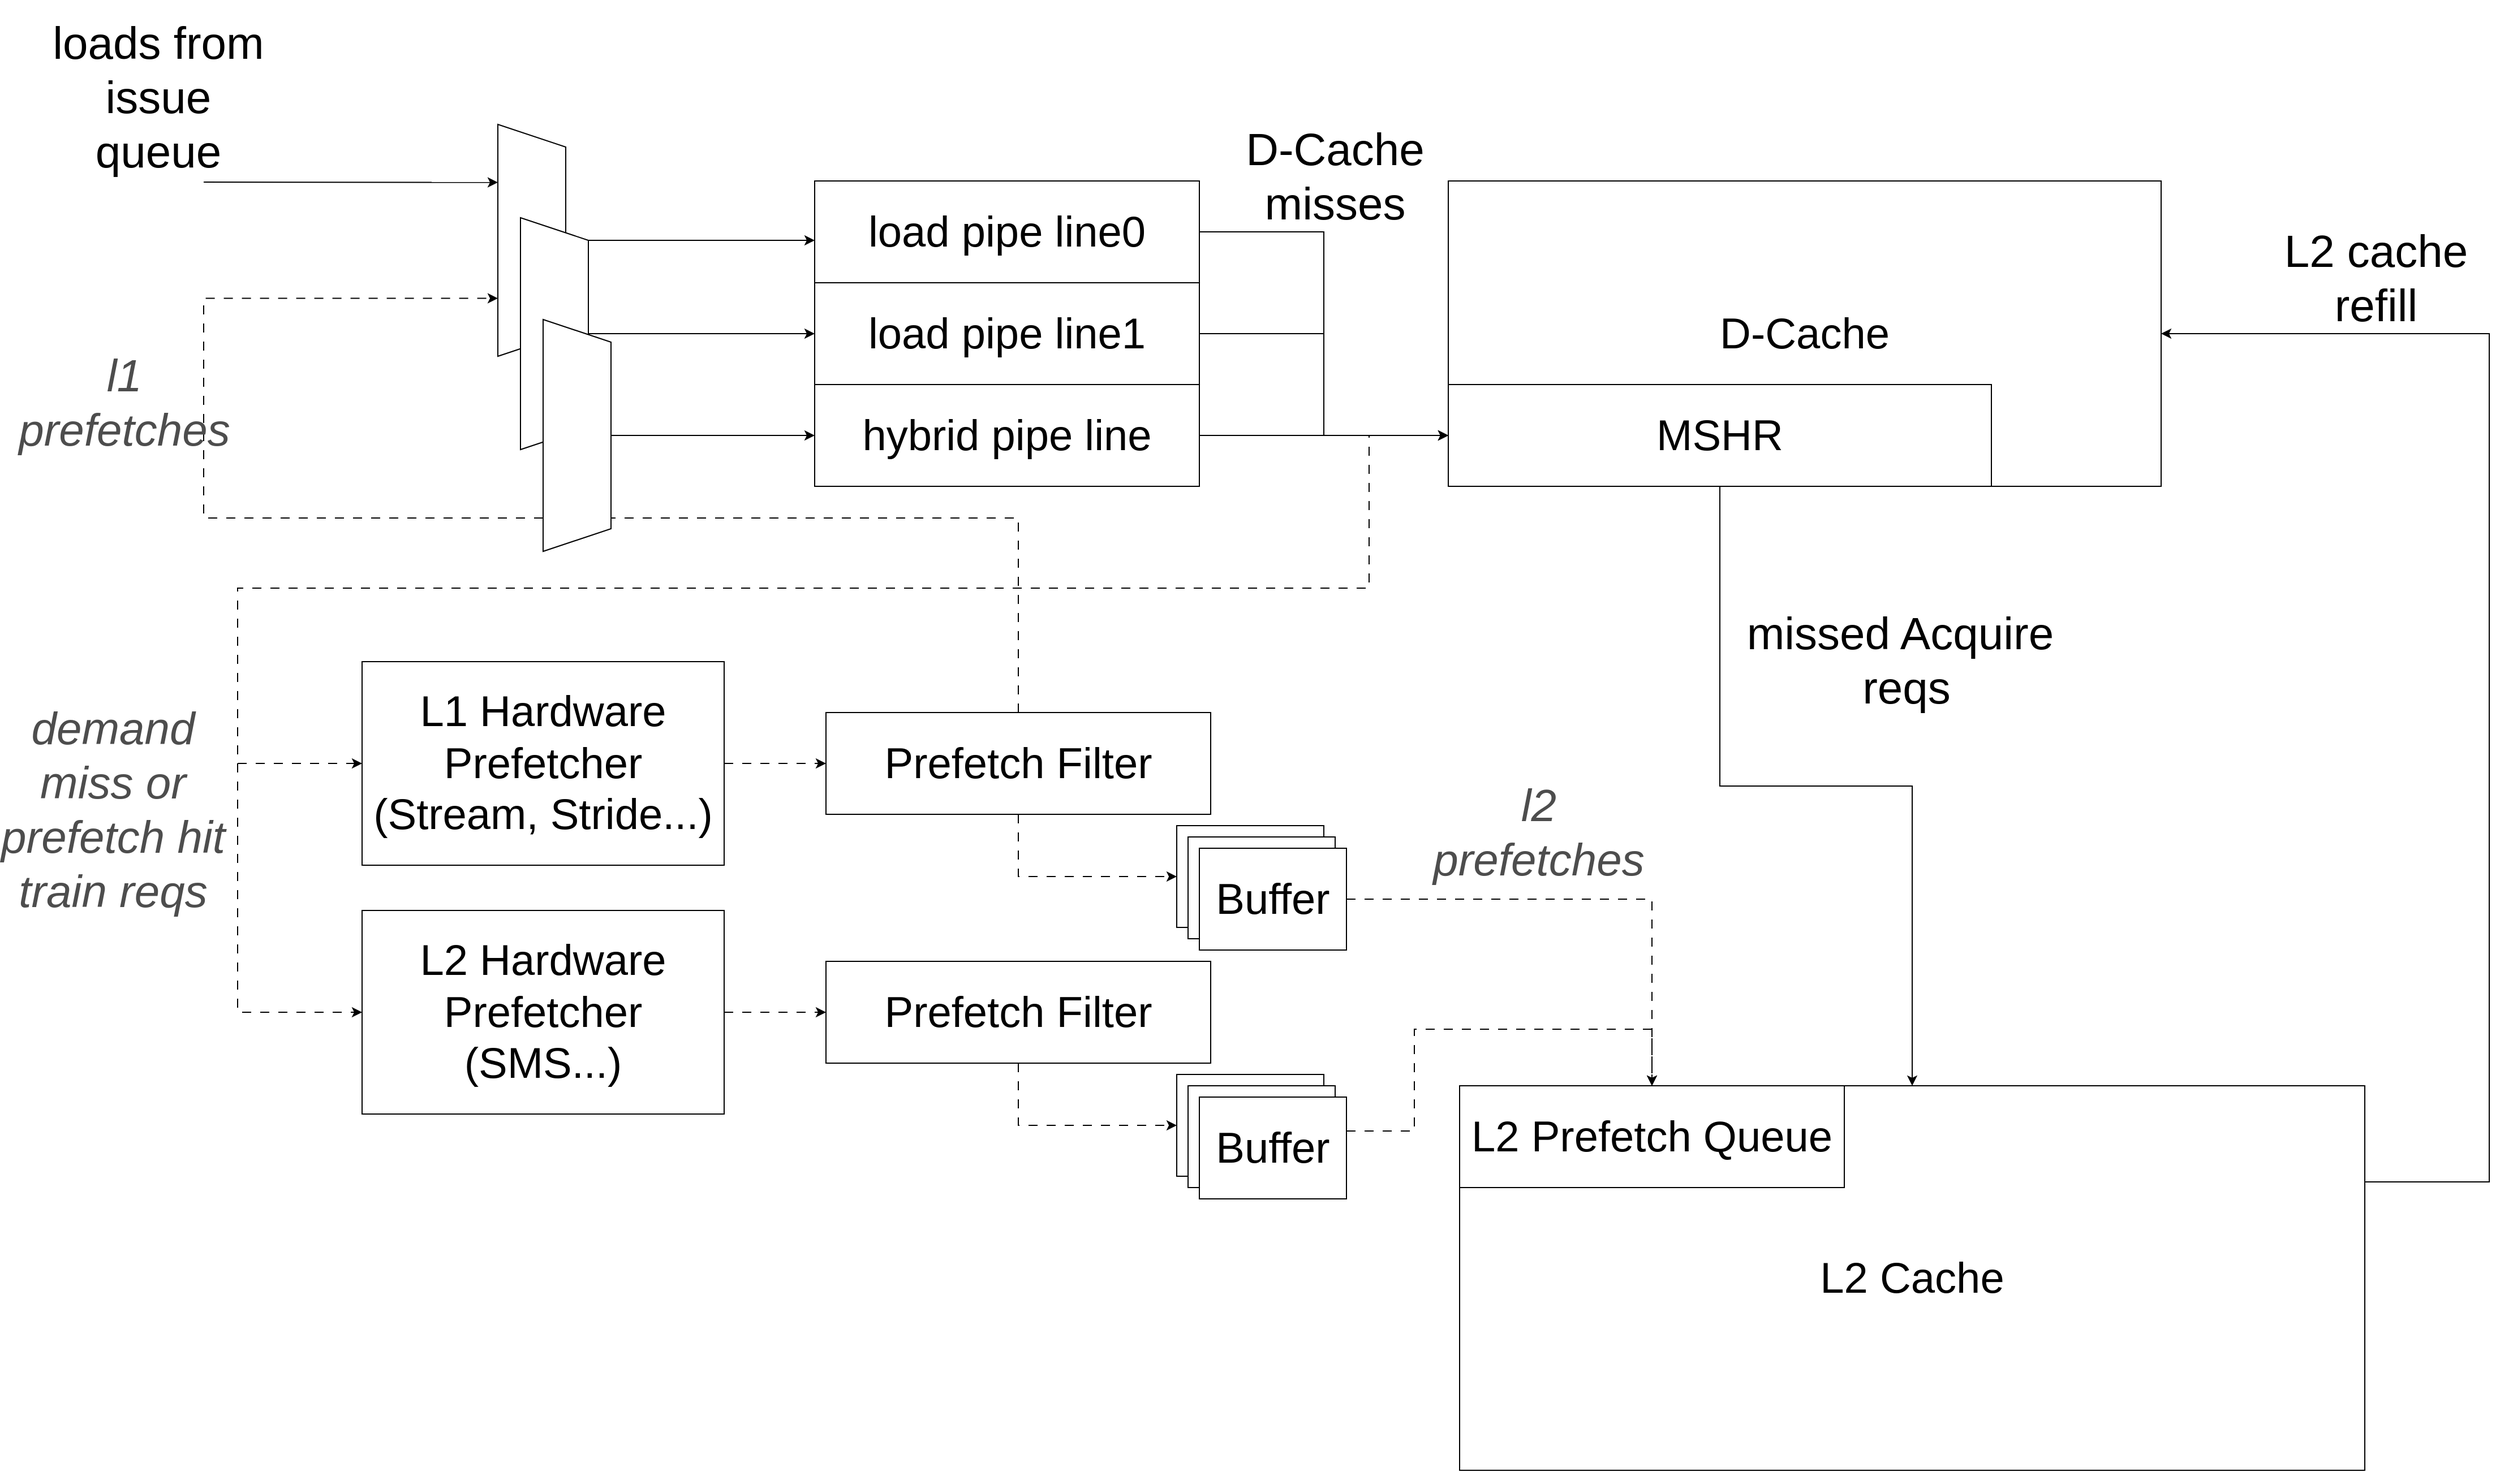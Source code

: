 <mxfile version="21.0.2" type="github">
  <diagram name="第 1 页" id="euD6tUMiN6V8_NP_tVHj">
    <mxGraphModel dx="2385" dy="1618" grid="1" gridSize="10" guides="1" tooltips="1" connect="1" arrows="1" fold="1" page="1" pageScale="1" pageWidth="2339" pageHeight="3300" math="0" shadow="0">
      <root>
        <mxCell id="0" />
        <mxCell id="1" parent="0" />
        <mxCell id="8crVEMkfUsmXLjrP_zNh-2" value="&lt;font style=&quot;font-size: 38px;&quot;&gt;D-Cache&lt;/font&gt;" style="rounded=0;whiteSpace=wrap;html=1;" parent="1" vertex="1">
          <mxGeometry x="1370" y="520" width="630" height="270" as="geometry" />
        </mxCell>
        <mxCell id="8crVEMkfUsmXLjrP_zNh-34" style="edgeStyle=orthogonalEdgeStyle;rounded=0;orthogonalLoop=1;jettySize=auto;html=1;exitX=1;exitY=0.5;exitDx=0;exitDy=0;entryX=0;entryY=0.5;entryDx=0;entryDy=0;dashed=1;dashPattern=8 8;" parent="1" source="8crVEMkfUsmXLjrP_zNh-3" target="8crVEMkfUsmXLjrP_zNh-5" edge="1">
          <mxGeometry relative="1" as="geometry" />
        </mxCell>
        <mxCell id="8crVEMkfUsmXLjrP_zNh-3" value="&lt;font style=&quot;font-size: 38px;&quot;&gt;L1 Hardware&lt;br&gt;Prefetcher&lt;br&gt;(Stream, Stride...)&lt;br&gt;&lt;/font&gt;" style="rounded=0;whiteSpace=wrap;html=1;shadow=0;" parent="1" vertex="1">
          <mxGeometry x="410" y="945" width="320" height="180" as="geometry" />
        </mxCell>
        <mxCell id="8crVEMkfUsmXLjrP_zNh-35" style="edgeStyle=orthogonalEdgeStyle;rounded=0;orthogonalLoop=1;jettySize=auto;html=1;exitX=1;exitY=0.5;exitDx=0;exitDy=0;entryX=0;entryY=0.5;entryDx=0;entryDy=0;dashed=1;dashPattern=8 8;" parent="1" source="8crVEMkfUsmXLjrP_zNh-4" target="8crVEMkfUsmXLjrP_zNh-6" edge="1">
          <mxGeometry relative="1" as="geometry" />
        </mxCell>
        <mxCell id="8crVEMkfUsmXLjrP_zNh-4" value="&lt;font style=&quot;font-size: 38px;&quot;&gt;L2 Hardware&lt;br&gt;Prefetcher&lt;br&gt;(SMS...)&lt;br&gt;&lt;/font&gt;" style="rounded=0;whiteSpace=wrap;html=1;" parent="1" vertex="1">
          <mxGeometry x="410" y="1165" width="320" height="180" as="geometry" />
        </mxCell>
        <mxCell id="8crVEMkfUsmXLjrP_zNh-23" style="edgeStyle=orthogonalEdgeStyle;rounded=0;orthogonalLoop=1;jettySize=auto;html=1;exitX=0.5;exitY=1;exitDx=0;exitDy=0;entryX=0;entryY=0.5;entryDx=0;entryDy=0;dashed=1;dashPattern=8 8;" parent="1" source="8crVEMkfUsmXLjrP_zNh-5" target="8crVEMkfUsmXLjrP_zNh-20" edge="1">
          <mxGeometry relative="1" as="geometry" />
        </mxCell>
        <mxCell id="8crVEMkfUsmXLjrP_zNh-39" style="edgeStyle=orthogonalEdgeStyle;rounded=0;orthogonalLoop=1;jettySize=auto;html=1;exitX=0.5;exitY=0;exitDx=0;exitDy=0;entryX=0.75;entryY=1;entryDx=0;entryDy=0;dashed=1;dashPattern=8 8;" parent="1" source="8crVEMkfUsmXLjrP_zNh-5" target="8crVEMkfUsmXLjrP_zNh-37" edge="1">
          <mxGeometry relative="1" as="geometry">
            <mxPoint x="380" y="640" as="targetPoint" />
            <Array as="points">
              <mxPoint x="990" y="818" />
              <mxPoint x="270" y="818" />
              <mxPoint x="270" y="624" />
            </Array>
          </mxGeometry>
        </mxCell>
        <mxCell id="8crVEMkfUsmXLjrP_zNh-5" value="&lt;font style=&quot;font-size: 38px;&quot;&gt;Prefetch Filter&lt;br&gt;&lt;/font&gt;" style="rounded=0;whiteSpace=wrap;html=1;" parent="1" vertex="1">
          <mxGeometry x="820" y="990" width="340" height="90" as="geometry" />
        </mxCell>
        <mxCell id="8crVEMkfUsmXLjrP_zNh-24" style="edgeStyle=orthogonalEdgeStyle;rounded=0;orthogonalLoop=1;jettySize=auto;html=1;exitX=0.5;exitY=1;exitDx=0;exitDy=0;entryX=0;entryY=0.5;entryDx=0;entryDy=0;dashed=1;dashPattern=8 8;" parent="1" source="8crVEMkfUsmXLjrP_zNh-6" target="8crVEMkfUsmXLjrP_zNh-17" edge="1">
          <mxGeometry relative="1" as="geometry" />
        </mxCell>
        <mxCell id="8crVEMkfUsmXLjrP_zNh-6" value="&lt;font style=&quot;font-size: 38px;&quot;&gt;Prefetch Filter&lt;br&gt;&lt;/font&gt;" style="rounded=0;whiteSpace=wrap;html=1;" parent="1" vertex="1">
          <mxGeometry x="820" y="1210" width="340" height="90" as="geometry" />
        </mxCell>
        <mxCell id="8crVEMkfUsmXLjrP_zNh-28" style="edgeStyle=orthogonalEdgeStyle;rounded=0;orthogonalLoop=1;jettySize=auto;html=1;exitX=1;exitY=0.5;exitDx=0;exitDy=0;entryX=0;entryY=0.5;entryDx=0;entryDy=0;" parent="1" source="8crVEMkfUsmXLjrP_zNh-8" target="8crVEMkfUsmXLjrP_zNh-16" edge="1">
          <mxGeometry relative="1" as="geometry" />
        </mxCell>
        <mxCell id="8crVEMkfUsmXLjrP_zNh-8" value="&lt;font style=&quot;font-size: 38px;&quot;&gt;load pipe line0&lt;br&gt;&lt;/font&gt;" style="rounded=0;whiteSpace=wrap;html=1;" parent="1" vertex="1">
          <mxGeometry x="810" y="520" width="340" height="90" as="geometry" />
        </mxCell>
        <mxCell id="8crVEMkfUsmXLjrP_zNh-29" style="edgeStyle=orthogonalEdgeStyle;rounded=0;orthogonalLoop=1;jettySize=auto;html=1;exitX=1;exitY=0.5;exitDx=0;exitDy=0;entryX=0;entryY=0.5;entryDx=0;entryDy=0;" parent="1" source="8crVEMkfUsmXLjrP_zNh-9" target="8crVEMkfUsmXLjrP_zNh-16" edge="1">
          <mxGeometry relative="1" as="geometry" />
        </mxCell>
        <mxCell id="8crVEMkfUsmXLjrP_zNh-9" value="&lt;font style=&quot;font-size: 38px;&quot;&gt;load pipe line1&lt;br&gt;&lt;/font&gt;" style="rounded=0;whiteSpace=wrap;html=1;" parent="1" vertex="1">
          <mxGeometry x="810" y="610" width="340" height="90" as="geometry" />
        </mxCell>
        <mxCell id="8crVEMkfUsmXLjrP_zNh-30" style="edgeStyle=orthogonalEdgeStyle;rounded=0;orthogonalLoop=1;jettySize=auto;html=1;exitX=1;exitY=0.5;exitDx=0;exitDy=0;entryX=0;entryY=0.5;entryDx=0;entryDy=0;" parent="1" source="8crVEMkfUsmXLjrP_zNh-10" target="8crVEMkfUsmXLjrP_zNh-16" edge="1">
          <mxGeometry relative="1" as="geometry" />
        </mxCell>
        <mxCell id="8crVEMkfUsmXLjrP_zNh-10" value="&lt;font style=&quot;font-size: 38px;&quot;&gt;hybrid pipe line&lt;br&gt;&lt;/font&gt;" style="rounded=0;whiteSpace=wrap;html=1;" parent="1" vertex="1">
          <mxGeometry x="810" y="700" width="340" height="90" as="geometry" />
        </mxCell>
        <mxCell id="8crVEMkfUsmXLjrP_zNh-11" value="" style="group" parent="1" vertex="1" connectable="0">
          <mxGeometry x="1380" y="1320" width="800" height="340" as="geometry" />
        </mxCell>
        <mxCell id="8crVEMkfUsmXLjrP_zNh-1" value="&lt;font style=&quot;font-size: 38px;&quot;&gt;L2 Cache&lt;/font&gt;" style="rounded=0;whiteSpace=wrap;html=1;" parent="8crVEMkfUsmXLjrP_zNh-11" vertex="1">
          <mxGeometry width="800" height="340" as="geometry" />
        </mxCell>
        <mxCell id="8crVEMkfUsmXLjrP_zNh-7" value="&lt;font style=&quot;font-size: 38px;&quot;&gt;L2 Prefetch Queue&lt;br&gt;&lt;/font&gt;" style="rounded=0;whiteSpace=wrap;html=1;" parent="8crVEMkfUsmXLjrP_zNh-11" vertex="1">
          <mxGeometry width="340" height="90" as="geometry" />
        </mxCell>
        <mxCell id="8crVEMkfUsmXLjrP_zNh-33" style="edgeStyle=orthogonalEdgeStyle;rounded=0;orthogonalLoop=1;jettySize=auto;html=1;exitX=0.5;exitY=1;exitDx=0;exitDy=0;entryX=0.5;entryY=0;entryDx=0;entryDy=0;" parent="1" source="8crVEMkfUsmXLjrP_zNh-16" target="8crVEMkfUsmXLjrP_zNh-1" edge="1">
          <mxGeometry relative="1" as="geometry" />
        </mxCell>
        <mxCell id="8crVEMkfUsmXLjrP_zNh-53" style="edgeStyle=orthogonalEdgeStyle;rounded=0;orthogonalLoop=1;jettySize=auto;html=1;exitX=0;exitY=0.5;exitDx=0;exitDy=0;entryX=0;entryY=0.5;entryDx=0;entryDy=0;dashed=1;dashPattern=8 8;" parent="1" source="8crVEMkfUsmXLjrP_zNh-16" target="8crVEMkfUsmXLjrP_zNh-3" edge="1">
          <mxGeometry relative="1" as="geometry">
            <Array as="points">
              <mxPoint x="1300" y="745" />
              <mxPoint x="1300" y="880" />
              <mxPoint x="300" y="880" />
              <mxPoint x="300" y="1035" />
            </Array>
          </mxGeometry>
        </mxCell>
        <mxCell id="8crVEMkfUsmXLjrP_zNh-54" style="edgeStyle=orthogonalEdgeStyle;rounded=0;orthogonalLoop=1;jettySize=auto;html=1;exitX=0;exitY=0.5;exitDx=0;exitDy=0;entryX=0;entryY=0.5;entryDx=0;entryDy=0;dashed=1;dashPattern=8 8;" parent="1" source="8crVEMkfUsmXLjrP_zNh-16" target="8crVEMkfUsmXLjrP_zNh-4" edge="1">
          <mxGeometry relative="1" as="geometry">
            <Array as="points">
              <mxPoint x="1300" y="745" />
              <mxPoint x="1300" y="880" />
              <mxPoint x="300" y="880" />
              <mxPoint x="300" y="1255" />
            </Array>
          </mxGeometry>
        </mxCell>
        <mxCell id="8crVEMkfUsmXLjrP_zNh-16" value="&lt;font style=&quot;font-size: 38px;&quot;&gt;MSHR&lt;br&gt;&lt;/font&gt;" style="rounded=0;whiteSpace=wrap;html=1;" parent="1" vertex="1">
          <mxGeometry x="1370" y="700" width="480" height="90" as="geometry" />
        </mxCell>
        <mxCell id="8crVEMkfUsmXLjrP_zNh-17" value="&lt;font style=&quot;font-size: 38px;&quot;&gt;Buffer&lt;br&gt;&lt;/font&gt;" style="rounded=0;whiteSpace=wrap;html=1;" parent="1" vertex="1">
          <mxGeometry x="1130" y="1310" width="130" height="90" as="geometry" />
        </mxCell>
        <mxCell id="8crVEMkfUsmXLjrP_zNh-18" value="&lt;font style=&quot;font-size: 38px;&quot;&gt;Buffer&lt;br&gt;&lt;/font&gt;" style="rounded=0;whiteSpace=wrap;html=1;" parent="1" vertex="1">
          <mxGeometry x="1140" y="1320" width="130" height="90" as="geometry" />
        </mxCell>
        <mxCell id="8crVEMkfUsmXLjrP_zNh-26" value="" style="edgeStyle=orthogonalEdgeStyle;rounded=0;orthogonalLoop=1;jettySize=auto;html=1;dashed=1;dashPattern=8 8;" parent="1" source="8crVEMkfUsmXLjrP_zNh-19" edge="1">
          <mxGeometry relative="1" as="geometry">
            <mxPoint x="1550" y="1320" as="targetPoint" />
            <Array as="points">
              <mxPoint x="1340" y="1360" />
              <mxPoint x="1340" y="1270" />
              <mxPoint x="1550" y="1270" />
            </Array>
          </mxGeometry>
        </mxCell>
        <mxCell id="8crVEMkfUsmXLjrP_zNh-19" value="&lt;font style=&quot;font-size: 38px;&quot;&gt;Buffer&lt;br&gt;&lt;/font&gt;" style="rounded=0;whiteSpace=wrap;html=1;" parent="1" vertex="1">
          <mxGeometry x="1150" y="1330" width="130" height="90" as="geometry" />
        </mxCell>
        <mxCell id="8crVEMkfUsmXLjrP_zNh-20" value="&lt;font style=&quot;font-size: 38px;&quot;&gt;Buffer&lt;br&gt;&lt;/font&gt;" style="rounded=0;whiteSpace=wrap;html=1;" parent="1" vertex="1">
          <mxGeometry x="1130" y="1090" width="130" height="90" as="geometry" />
        </mxCell>
        <mxCell id="8crVEMkfUsmXLjrP_zNh-21" value="&lt;font style=&quot;font-size: 38px;&quot;&gt;Buffer&lt;br&gt;&lt;/font&gt;" style="rounded=0;whiteSpace=wrap;html=1;" parent="1" vertex="1">
          <mxGeometry x="1140" y="1100" width="130" height="90" as="geometry" />
        </mxCell>
        <mxCell id="8crVEMkfUsmXLjrP_zNh-25" style="edgeStyle=orthogonalEdgeStyle;rounded=0;orthogonalLoop=1;jettySize=auto;html=1;exitX=1;exitY=0.5;exitDx=0;exitDy=0;entryX=0.5;entryY=0;entryDx=0;entryDy=0;dashed=1;dashPattern=8 8;" parent="1" source="8crVEMkfUsmXLjrP_zNh-22" target="8crVEMkfUsmXLjrP_zNh-7" edge="1">
          <mxGeometry relative="1" as="geometry" />
        </mxCell>
        <mxCell id="8crVEMkfUsmXLjrP_zNh-22" value="&lt;font style=&quot;font-size: 38px;&quot;&gt;Buffer&lt;br&gt;&lt;/font&gt;" style="rounded=0;whiteSpace=wrap;html=1;" parent="1" vertex="1">
          <mxGeometry x="1150" y="1110" width="130" height="90" as="geometry" />
        </mxCell>
        <mxCell id="8crVEMkfUsmXLjrP_zNh-27" style="edgeStyle=orthogonalEdgeStyle;rounded=0;orthogonalLoop=1;jettySize=auto;html=1;exitX=1;exitY=0.25;exitDx=0;exitDy=0;entryX=1;entryY=0.5;entryDx=0;entryDy=0;" parent="1" source="8crVEMkfUsmXLjrP_zNh-1" target="8crVEMkfUsmXLjrP_zNh-2" edge="1">
          <mxGeometry relative="1" as="geometry">
            <Array as="points">
              <mxPoint x="2290" y="1405" />
              <mxPoint x="2290" y="655" />
            </Array>
          </mxGeometry>
        </mxCell>
        <mxCell id="8crVEMkfUsmXLjrP_zNh-40" style="edgeStyle=orthogonalEdgeStyle;rounded=0;orthogonalLoop=1;jettySize=auto;html=1;exitX=0.5;exitY=0;exitDx=0;exitDy=0;entryX=0;entryY=0.25;entryDx=0;entryDy=0;" parent="1" source="8crVEMkfUsmXLjrP_zNh-37" edge="1">
          <mxGeometry relative="1" as="geometry">
            <mxPoint x="810" y="572.5" as="targetPoint" />
          </mxGeometry>
        </mxCell>
        <mxCell id="8crVEMkfUsmXLjrP_zNh-37" value="" style="shape=trapezoid;perimeter=trapezoidPerimeter;whiteSpace=wrap;html=1;fixedSize=1;direction=south;" parent="1" vertex="1">
          <mxGeometry x="530" y="470" width="60" height="205" as="geometry" />
        </mxCell>
        <mxCell id="8crVEMkfUsmXLjrP_zNh-38" value="" style="endArrow=classic;html=1;rounded=0;entryX=0.25;entryY=1;entryDx=0;entryDy=0;" parent="1" target="8crVEMkfUsmXLjrP_zNh-37" edge="1">
          <mxGeometry width="50" height="50" relative="1" as="geometry">
            <mxPoint x="270" y="521" as="sourcePoint" />
            <mxPoint x="290" y="500" as="targetPoint" />
          </mxGeometry>
        </mxCell>
        <mxCell id="8crVEMkfUsmXLjrP_zNh-46" style="edgeStyle=orthogonalEdgeStyle;rounded=0;orthogonalLoop=1;jettySize=auto;html=1;exitX=0.5;exitY=0;exitDx=0;exitDy=0;entryX=0;entryY=0.5;entryDx=0;entryDy=0;" parent="1" source="8crVEMkfUsmXLjrP_zNh-41" target="8crVEMkfUsmXLjrP_zNh-9" edge="1">
          <mxGeometry relative="1" as="geometry" />
        </mxCell>
        <mxCell id="8crVEMkfUsmXLjrP_zNh-41" value="" style="shape=trapezoid;perimeter=trapezoidPerimeter;whiteSpace=wrap;html=1;fixedSize=1;direction=south;" parent="1" vertex="1">
          <mxGeometry x="550" y="552.5" width="60" height="205" as="geometry" />
        </mxCell>
        <mxCell id="8crVEMkfUsmXLjrP_zNh-47" style="edgeStyle=orthogonalEdgeStyle;rounded=0;orthogonalLoop=1;jettySize=auto;html=1;exitX=0.5;exitY=0;exitDx=0;exitDy=0;entryX=0;entryY=0.5;entryDx=0;entryDy=0;" parent="1" source="8crVEMkfUsmXLjrP_zNh-42" target="8crVEMkfUsmXLjrP_zNh-10" edge="1">
          <mxGeometry relative="1" as="geometry" />
        </mxCell>
        <mxCell id="8crVEMkfUsmXLjrP_zNh-42" value="" style="shape=trapezoid;perimeter=trapezoidPerimeter;whiteSpace=wrap;html=1;fixedSize=1;direction=south;" parent="1" vertex="1">
          <mxGeometry x="570" y="642.5" width="60" height="205" as="geometry" />
        </mxCell>
        <mxCell id="jGWAwebLhqMYa1Z6GTrq-1" value="&lt;font style=&quot;font-size: 40px;&quot;&gt;L2 cache refill&lt;/font&gt;" style="text;html=1;strokeColor=none;fillColor=none;align=center;verticalAlign=middle;whiteSpace=wrap;rounded=0;" vertex="1" parent="1">
          <mxGeometry x="2090" y="520" width="200" height="170" as="geometry" />
        </mxCell>
        <mxCell id="jGWAwebLhqMYa1Z6GTrq-3" value="&lt;span style=&quot;font-size: 40px;&quot;&gt;missed Acquire&amp;nbsp;&lt;br&gt;reqs&lt;br&gt;&lt;/span&gt;" style="text;html=1;strokeColor=none;fillColor=none;align=center;verticalAlign=middle;whiteSpace=wrap;rounded=0;" vertex="1" parent="1">
          <mxGeometry x="1630" y="847.5" width="290" height="190" as="geometry" />
        </mxCell>
        <mxCell id="jGWAwebLhqMYa1Z6GTrq-4" value="&lt;font style=&quot;font-size: 40px;&quot;&gt;D-Cache&lt;br&gt;misses&lt;br&gt;&lt;/font&gt;" style="text;html=1;strokeColor=none;fillColor=none;align=center;verticalAlign=middle;whiteSpace=wrap;rounded=0;" vertex="1" parent="1">
          <mxGeometry x="1170" y="430" width="200" height="170" as="geometry" />
        </mxCell>
        <mxCell id="jGWAwebLhqMYa1Z6GTrq-5" value="&lt;font style=&quot;font-size: 40px;&quot;&gt;&lt;i&gt;&lt;font color=&quot;#4d4d4d&quot;&gt;demand miss or prefetch hit train reqs&lt;/font&gt;&lt;/i&gt;&lt;br&gt;&lt;/font&gt;" style="text;html=1;strokeColor=none;fillColor=none;align=center;verticalAlign=middle;whiteSpace=wrap;rounded=0;" vertex="1" parent="1">
          <mxGeometry x="90" y="990" width="200" height="170" as="geometry" />
        </mxCell>
        <mxCell id="jGWAwebLhqMYa1Z6GTrq-6" value="&lt;font style=&quot;font-size: 40px;&quot;&gt;&lt;i&gt;&lt;font color=&quot;#4d4d4d&quot;&gt;l1 prefetches&lt;/font&gt;&lt;/i&gt;&lt;br&gt;&lt;/font&gt;" style="text;html=1;strokeColor=none;fillColor=none;align=center;verticalAlign=middle;whiteSpace=wrap;rounded=0;" vertex="1" parent="1">
          <mxGeometry x="100" y="630" width="200" height="170" as="geometry" />
        </mxCell>
        <mxCell id="jGWAwebLhqMYa1Z6GTrq-7" value="&lt;font style=&quot;font-size: 40px;&quot;&gt;&lt;i&gt;&lt;font color=&quot;#4d4d4d&quot;&gt;l2 prefetches&lt;/font&gt;&lt;/i&gt;&lt;br&gt;&lt;/font&gt;" style="text;html=1;strokeColor=none;fillColor=none;align=center;verticalAlign=middle;whiteSpace=wrap;rounded=0;" vertex="1" parent="1">
          <mxGeometry x="1350" y="1010" width="200" height="170" as="geometry" />
        </mxCell>
        <mxCell id="jGWAwebLhqMYa1Z6GTrq-8" value="&lt;font style=&quot;font-size: 40px;&quot;&gt;loads from issue queue&lt;br&gt;&lt;/font&gt;" style="text;html=1;strokeColor=none;fillColor=none;align=center;verticalAlign=middle;whiteSpace=wrap;rounded=0;" vertex="1" parent="1">
          <mxGeometry x="130" y="360" width="200" height="170" as="geometry" />
        </mxCell>
      </root>
    </mxGraphModel>
  </diagram>
</mxfile>
